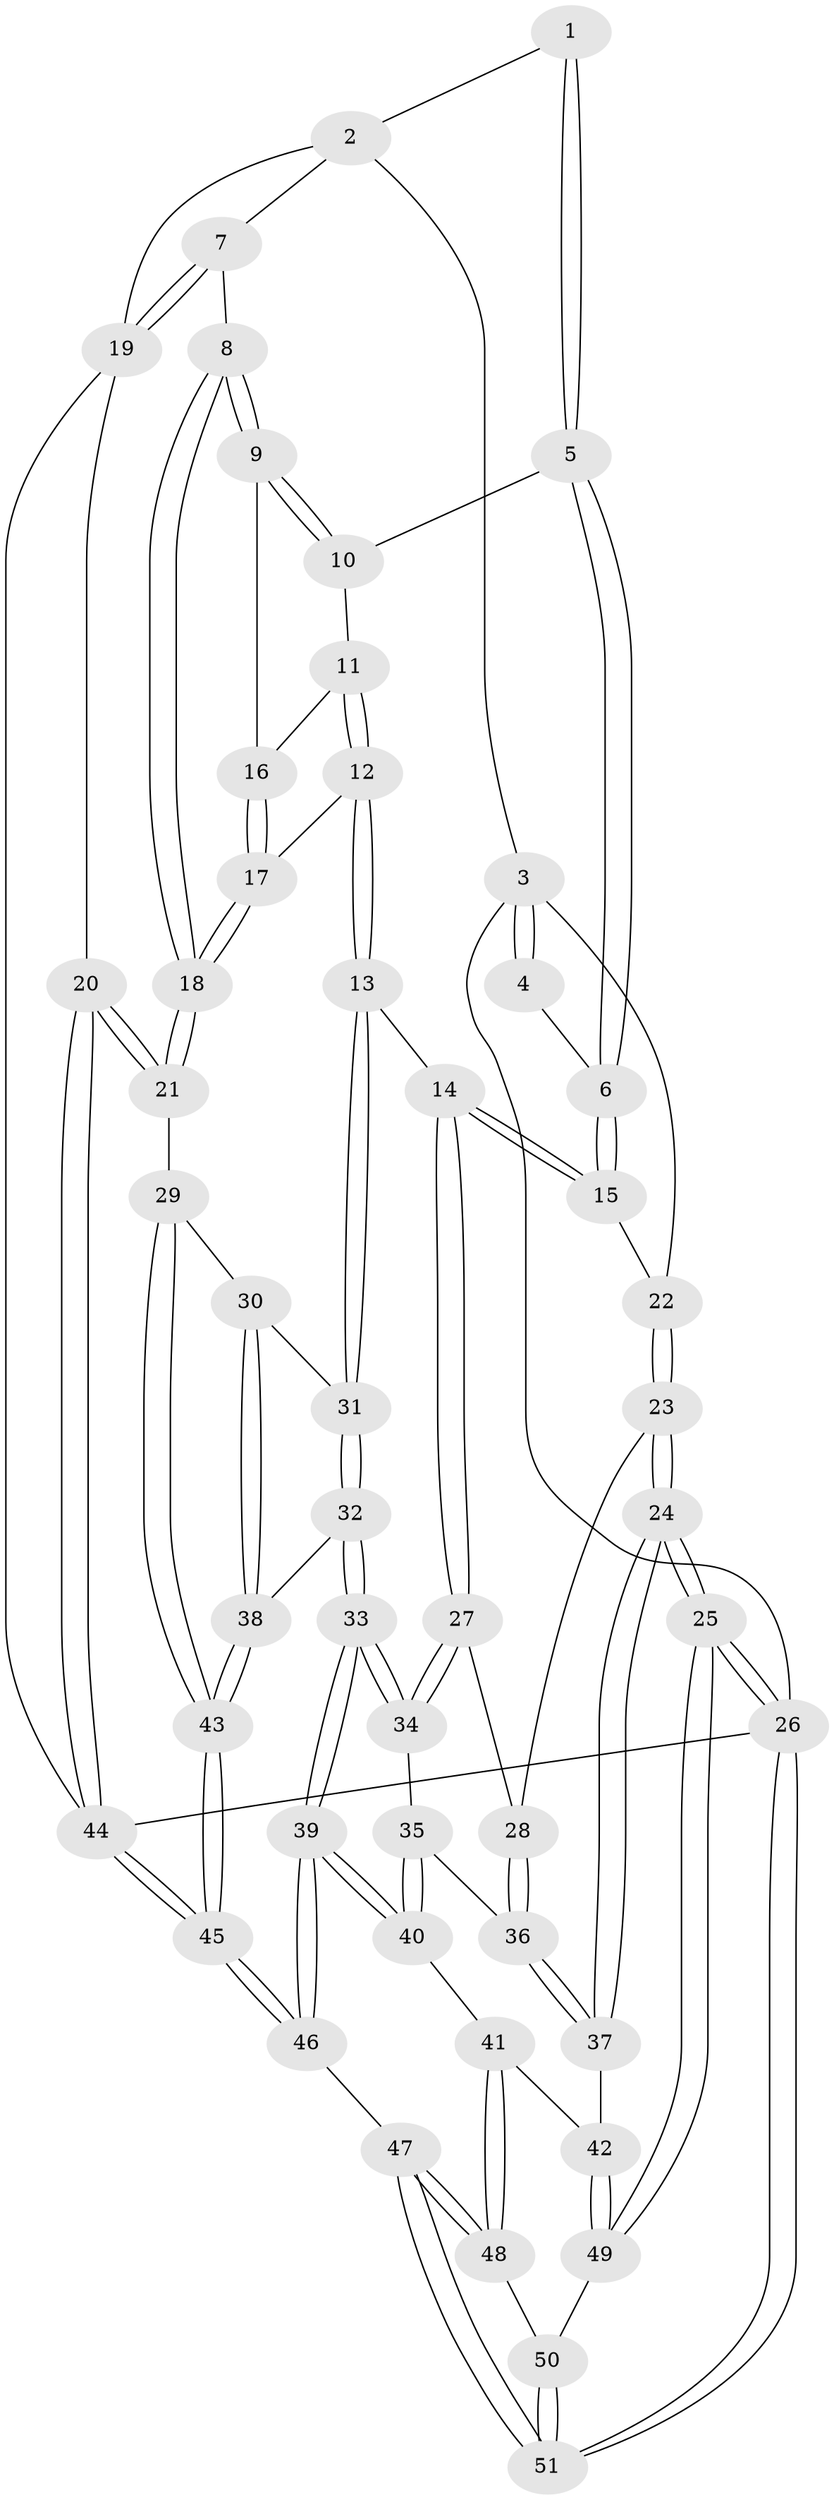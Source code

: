 // Generated by graph-tools (version 1.1) at 2025/17/03/09/25 04:17:01]
// undirected, 51 vertices, 124 edges
graph export_dot {
graph [start="1"]
  node [color=gray90,style=filled];
  1 [pos="+0.6057968890723419+0"];
  2 [pos="+0.7970458416727217+0"];
  3 [pos="+0+0"];
  4 [pos="+0.25944558465304146+0"];
  5 [pos="+0.5923389812765293+0"];
  6 [pos="+0.36229191488856705+0.24148603553309506"];
  7 [pos="+0.9112547327341793+0.16475035736307828"];
  8 [pos="+0.8943287427914606+0.17676450543080083"];
  9 [pos="+0.8189542663449397+0.16321293331292952"];
  10 [pos="+0.6103400843984845+0"];
  11 [pos="+0.6320258645026507+0.08772114926580472"];
  12 [pos="+0.6114837255621473+0.3668580026968894"];
  13 [pos="+0.5238470948118095+0.39364722397573215"];
  14 [pos="+0.3927318288130488+0.3593135068278904"];
  15 [pos="+0.3597762471584967+0.24664827939031328"];
  16 [pos="+0.7301029564640469+0.1945029820316203"];
  17 [pos="+0.7085571983392297+0.3736641236083113"];
  18 [pos="+0.7835484523565853+0.3985530546616238"];
  19 [pos="+1+0.22038017298181845"];
  20 [pos="+1+0.5273038798472932"];
  21 [pos="+0.8046913076935838+0.42321798067725663"];
  22 [pos="+0+0"];
  23 [pos="+0+0.33337953928892455"];
  24 [pos="+0+0.7215910310229428"];
  25 [pos="+0+0.7872450845298344"];
  26 [pos="+0+1"];
  27 [pos="+0.3386650889859607+0.4188120361335321"];
  28 [pos="+0.14310712408518844+0.4364608404552834"];
  29 [pos="+0.722877829197309+0.633370508756222"];
  30 [pos="+0.6364043081624517+0.6161423607142742"];
  31 [pos="+0.5284301852957461+0.4136168633454822"];
  32 [pos="+0.49137078598910194+0.7156000400340091"];
  33 [pos="+0.44363697554199055+0.7774162044286861"];
  34 [pos="+0.33344083570913546+0.46837944950824356"];
  35 [pos="+0.2217900912805157+0.631494677201718"];
  36 [pos="+0.13026525940888053+0.6345505829888419"];
  37 [pos="+0+0.7194578673835408"];
  38 [pos="+0.5355221864135289+0.68797244369789"];
  39 [pos="+0.44342891703860293+0.7782963286613341"];
  40 [pos="+0.31323939439312454+0.7725384987767502"];
  41 [pos="+0.2823098350598006+0.7890098883531907"];
  42 [pos="+0.15820568702997861+0.8113005373729193"];
  43 [pos="+0.7733318243022571+0.7354600882957786"];
  44 [pos="+1+1"];
  45 [pos="+1+1"];
  46 [pos="+0.6157526379287009+1"];
  47 [pos="+0.4313134798068103+1"];
  48 [pos="+0.2592561155571474+0.9026524754202334"];
  49 [pos="+0.15532128959356808+0.9482995236856454"];
  50 [pos="+0.16090653672937796+0.9651911281259327"];
  51 [pos="+0.17043981131899352+1"];
  1 -- 2;
  1 -- 5;
  1 -- 5;
  2 -- 3;
  2 -- 7;
  2 -- 19;
  3 -- 4;
  3 -- 4;
  3 -- 22;
  3 -- 26;
  4 -- 6;
  5 -- 6;
  5 -- 6;
  5 -- 10;
  6 -- 15;
  6 -- 15;
  7 -- 8;
  7 -- 19;
  7 -- 19;
  8 -- 9;
  8 -- 9;
  8 -- 18;
  8 -- 18;
  9 -- 10;
  9 -- 10;
  9 -- 16;
  10 -- 11;
  11 -- 12;
  11 -- 12;
  11 -- 16;
  12 -- 13;
  12 -- 13;
  12 -- 17;
  13 -- 14;
  13 -- 31;
  13 -- 31;
  14 -- 15;
  14 -- 15;
  14 -- 27;
  14 -- 27;
  15 -- 22;
  16 -- 17;
  16 -- 17;
  17 -- 18;
  17 -- 18;
  18 -- 21;
  18 -- 21;
  19 -- 20;
  19 -- 44;
  20 -- 21;
  20 -- 21;
  20 -- 44;
  20 -- 44;
  21 -- 29;
  22 -- 23;
  22 -- 23;
  23 -- 24;
  23 -- 24;
  23 -- 28;
  24 -- 25;
  24 -- 25;
  24 -- 37;
  24 -- 37;
  25 -- 26;
  25 -- 26;
  25 -- 49;
  25 -- 49;
  26 -- 51;
  26 -- 51;
  26 -- 44;
  27 -- 28;
  27 -- 34;
  27 -- 34;
  28 -- 36;
  28 -- 36;
  29 -- 30;
  29 -- 43;
  29 -- 43;
  30 -- 31;
  30 -- 38;
  30 -- 38;
  31 -- 32;
  31 -- 32;
  32 -- 33;
  32 -- 33;
  32 -- 38;
  33 -- 34;
  33 -- 34;
  33 -- 39;
  33 -- 39;
  34 -- 35;
  35 -- 36;
  35 -- 40;
  35 -- 40;
  36 -- 37;
  36 -- 37;
  37 -- 42;
  38 -- 43;
  38 -- 43;
  39 -- 40;
  39 -- 40;
  39 -- 46;
  39 -- 46;
  40 -- 41;
  41 -- 42;
  41 -- 48;
  41 -- 48;
  42 -- 49;
  42 -- 49;
  43 -- 45;
  43 -- 45;
  44 -- 45;
  44 -- 45;
  45 -- 46;
  45 -- 46;
  46 -- 47;
  47 -- 48;
  47 -- 48;
  47 -- 51;
  47 -- 51;
  48 -- 50;
  49 -- 50;
  50 -- 51;
  50 -- 51;
}

